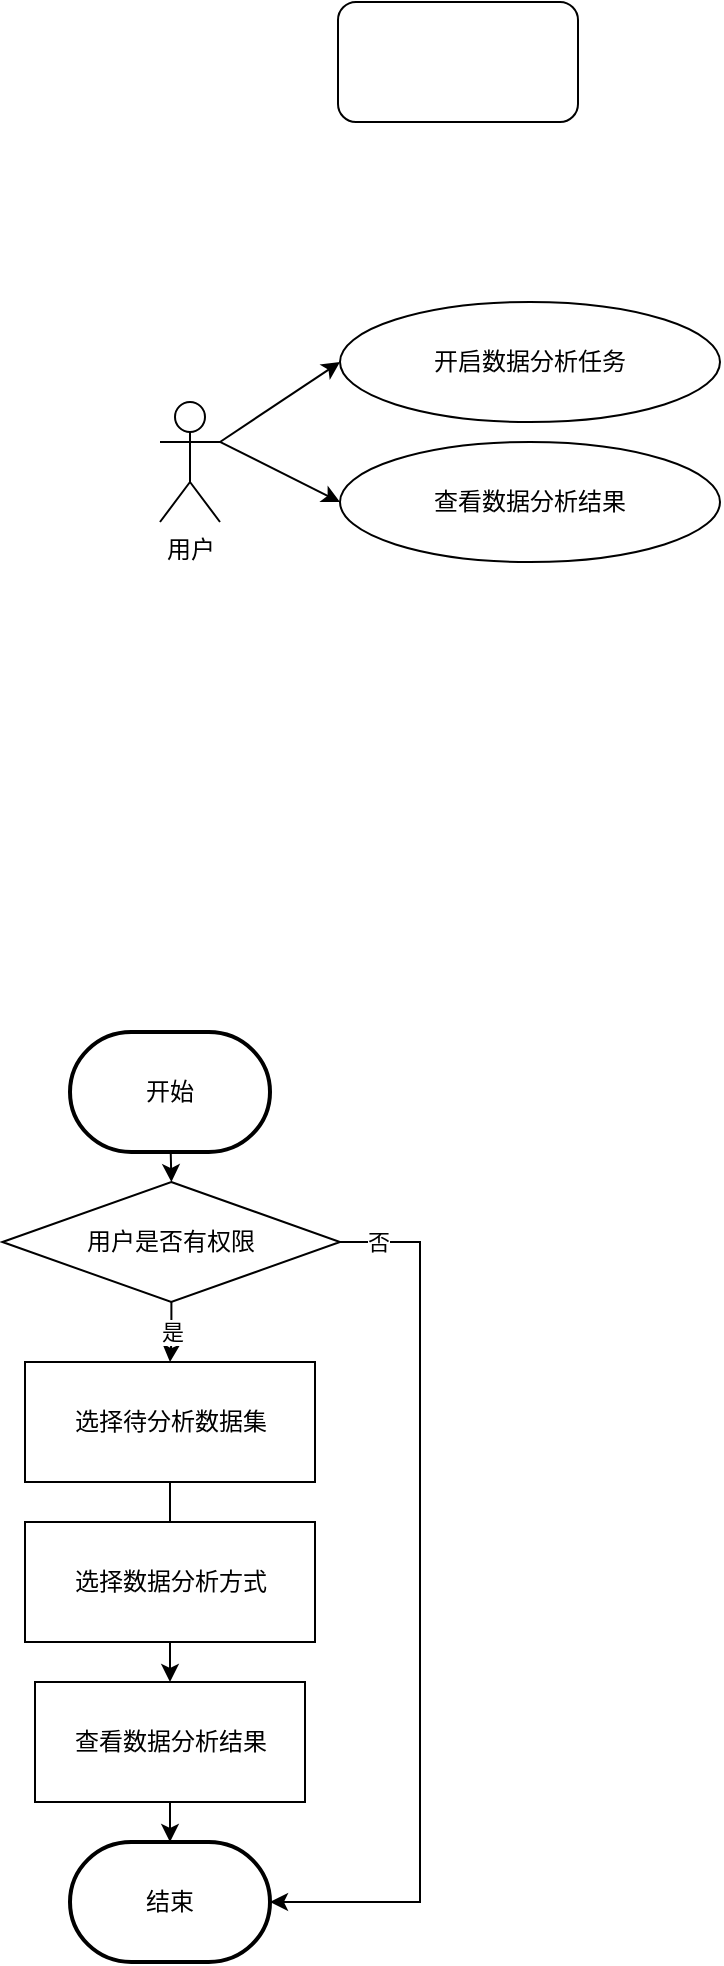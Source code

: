<mxfile version="15.1.2" type="github">
  <diagram id="d1CzTXcmEZE7pH430uer" name="Page-1">
    <mxGraphModel dx="1422" dy="772" grid="1" gridSize="10" guides="1" tooltips="1" connect="1" arrows="1" fold="1" page="1" pageScale="1" pageWidth="827" pageHeight="1169" math="0" shadow="0">
      <root>
        <mxCell id="0" />
        <mxCell id="1" parent="0" />
        <mxCell id="ZANrfgwtd37HVYP6LnYE-2" value="查看数据分析结果" style="ellipse;whiteSpace=wrap;html=1;" parent="1" vertex="1">
          <mxGeometry x="330" y="260" width="190" height="60" as="geometry" />
        </mxCell>
        <mxCell id="ZANrfgwtd37HVYP6LnYE-3" value="开启数据分析任务" style="ellipse;whiteSpace=wrap;html=1;" parent="1" vertex="1">
          <mxGeometry x="330" y="190" width="190" height="60" as="geometry" />
        </mxCell>
        <mxCell id="dILV98gNbiZp6j-X1s0g-16" value="" style="edgeStyle=orthogonalEdgeStyle;rounded=0;orthogonalLoop=1;jettySize=auto;html=1;" parent="1" target="dILV98gNbiZp6j-X1s0g-4" edge="1">
          <mxGeometry relative="1" as="geometry">
            <mxPoint x="245" y="600" as="sourcePoint" />
          </mxGeometry>
        </mxCell>
        <mxCell id="dILV98gNbiZp6j-X1s0g-10" value="是" style="edgeStyle=orthogonalEdgeStyle;rounded=0;orthogonalLoop=1;jettySize=auto;html=1;" parent="1" source="dILV98gNbiZp6j-X1s0g-4" target="dILV98gNbiZp6j-X1s0g-5" edge="1">
          <mxGeometry relative="1" as="geometry" />
        </mxCell>
        <mxCell id="dILV98gNbiZp6j-X1s0g-11" style="edgeStyle=orthogonalEdgeStyle;rounded=0;orthogonalLoop=1;jettySize=auto;html=1;exitX=1;exitY=0.5;exitDx=0;exitDy=0;entryX=1;entryY=0.5;entryDx=0;entryDy=0;entryPerimeter=0;" parent="1" source="dILV98gNbiZp6j-X1s0g-4" target="rnYsh9X_F5yP17xlRQvd-2" edge="1">
          <mxGeometry relative="1" as="geometry">
            <Array as="points">
              <mxPoint x="370" y="660" />
              <mxPoint x="370" y="990" />
            </Array>
            <mxPoint x="320" y="1020" as="targetPoint" />
          </mxGeometry>
        </mxCell>
        <mxCell id="dILV98gNbiZp6j-X1s0g-12" value="否" style="edgeLabel;html=1;align=center;verticalAlign=middle;resizable=0;points=[];" parent="dILV98gNbiZp6j-X1s0g-11" vertex="1" connectable="0">
          <mxGeometry x="-0.844" y="-2" relative="1" as="geometry">
            <mxPoint x="-16" y="-2" as="offset" />
          </mxGeometry>
        </mxCell>
        <mxCell id="dILV98gNbiZp6j-X1s0g-4" value="用户是否有权限" style="rhombus;whiteSpace=wrap;html=1;" parent="1" vertex="1">
          <mxGeometry x="161.25" y="630" width="168.75" height="60" as="geometry" />
        </mxCell>
        <mxCell id="dILV98gNbiZp6j-X1s0g-13" value="" style="edgeStyle=orthogonalEdgeStyle;rounded=0;orthogonalLoop=1;jettySize=auto;html=1;" parent="1" source="dILV98gNbiZp6j-X1s0g-5" target="dILV98gNbiZp6j-X1s0g-7" edge="1">
          <mxGeometry relative="1" as="geometry" />
        </mxCell>
        <mxCell id="dILV98gNbiZp6j-X1s0g-5" value="选择待分析数据集" style="rounded=0;whiteSpace=wrap;html=1;" parent="1" vertex="1">
          <mxGeometry x="172.5" y="720" width="145" height="60" as="geometry" />
        </mxCell>
        <mxCell id="dILV98gNbiZp6j-X1s0g-6" value="选择数据分析方式" style="rounded=0;whiteSpace=wrap;html=1;" parent="1" vertex="1">
          <mxGeometry x="172.5" y="800" width="145" height="60" as="geometry" />
        </mxCell>
        <mxCell id="rnYsh9X_F5yP17xlRQvd-3" value="" style="edgeStyle=orthogonalEdgeStyle;rounded=0;orthogonalLoop=1;jettySize=auto;html=1;" edge="1" parent="1" source="dILV98gNbiZp6j-X1s0g-7" target="rnYsh9X_F5yP17xlRQvd-2">
          <mxGeometry relative="1" as="geometry" />
        </mxCell>
        <mxCell id="dILV98gNbiZp6j-X1s0g-7" value="查看数据分析结果" style="rounded=0;whiteSpace=wrap;html=1;" parent="1" vertex="1">
          <mxGeometry x="177.5" y="880" width="135" height="60" as="geometry" />
        </mxCell>
        <mxCell id="rnYsh9X_F5yP17xlRQvd-6" style="rounded=0;orthogonalLoop=1;jettySize=auto;html=1;exitX=1;exitY=0.333;exitDx=0;exitDy=0;exitPerimeter=0;entryX=0;entryY=0.5;entryDx=0;entryDy=0;" edge="1" parent="1" source="Fb-7VGGWgv5goLl7CSm0-1" target="ZANrfgwtd37HVYP6LnYE-3">
          <mxGeometry relative="1" as="geometry" />
        </mxCell>
        <mxCell id="rnYsh9X_F5yP17xlRQvd-7" style="edgeStyle=none;rounded=0;orthogonalLoop=1;jettySize=auto;html=1;exitX=1;exitY=0.333;exitDx=0;exitDy=0;exitPerimeter=0;entryX=0;entryY=0.5;entryDx=0;entryDy=0;" edge="1" parent="1" source="Fb-7VGGWgv5goLl7CSm0-1" target="ZANrfgwtd37HVYP6LnYE-2">
          <mxGeometry relative="1" as="geometry" />
        </mxCell>
        <mxCell id="Fb-7VGGWgv5goLl7CSm0-1" value="用户" style="shape=umlActor;verticalLabelPosition=bottom;verticalAlign=top;html=1;outlineConnect=0;" parent="1" vertex="1">
          <mxGeometry x="240" y="240" width="30" height="60" as="geometry" />
        </mxCell>
        <mxCell id="Fb-7VGGWgv5goLl7CSm0-4" value="" style="rounded=1;whiteSpace=wrap;html=1;" parent="1" vertex="1">
          <mxGeometry x="329" y="40" width="120" height="60" as="geometry" />
        </mxCell>
        <mxCell id="rnYsh9X_F5yP17xlRQvd-1" value="开始" style="strokeWidth=2;html=1;shape=mxgraph.flowchart.terminator;whiteSpace=wrap;" vertex="1" parent="1">
          <mxGeometry x="195" y="555" width="100" height="60" as="geometry" />
        </mxCell>
        <mxCell id="rnYsh9X_F5yP17xlRQvd-2" value="结束" style="strokeWidth=2;html=1;shape=mxgraph.flowchart.terminator;whiteSpace=wrap;" vertex="1" parent="1">
          <mxGeometry x="195" y="960" width="100" height="60" as="geometry" />
        </mxCell>
      </root>
    </mxGraphModel>
  </diagram>
</mxfile>
